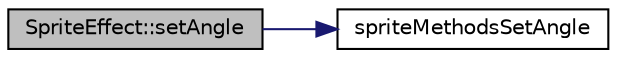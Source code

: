 digraph "SpriteEffect::setAngle"
{
 // LATEX_PDF_SIZE
  edge [fontname="Helvetica",fontsize="10",labelfontname="Helvetica",labelfontsize="10"];
  node [fontname="Helvetica",fontsize="10",shape=record];
  rankdir="LR";
  Node1 [label="SpriteEffect::setAngle",height=0.2,width=0.4,color="black", fillcolor="grey75", style="filled", fontcolor="black",tooltip=" "];
  Node1 -> Node2 [color="midnightblue",fontsize="10",style="solid",fontname="Helvetica"];
  Node2 [label="spriteMethodsSetAngle",height=0.2,width=0.4,color="black", fillcolor="white", style="filled",URL="$_sprite_methods_8cpp.html#a2614b4b9eef76a54c374fae551197335",tooltip=" "];
}
